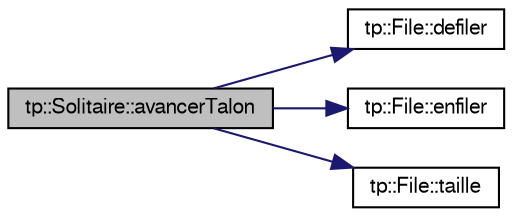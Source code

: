 digraph G
{
  edge [fontname="FreeSans",fontsize="10",labelfontname="FreeSans",labelfontsize="10"];
  node [fontname="FreeSans",fontsize="10",shape=record];
  rankdir="LR";
  Node1 [label="tp::Solitaire::avancerTalon",height=0.2,width=0.4,color="black", fillcolor="grey75", style="filled" fontcolor="black"];
  Node1 -> Node2 [color="midnightblue",fontsize="10",style="solid",fontname="FreeSans"];
  Node2 [label="tp::File::defiler",height=0.2,width=0.4,color="black", fillcolor="white", style="filled",URL="$classtp_1_1_file.html#a5b4655946c237457837ac8793fde14c1",tooltip="DÃ©filer un Ã©lÃ©ment."];
  Node1 -> Node3 [color="midnightblue",fontsize="10",style="solid",fontname="FreeSans"];
  Node3 [label="tp::File::enfiler",height=0.2,width=0.4,color="black", fillcolor="white", style="filled",URL="$classtp_1_1_file.html#a064d1872300759ba8d458c8efd056dbc",tooltip="Enfiler un nouvel Ã©lÃ©ment dans la file."];
  Node1 -> Node4 [color="midnightblue",fontsize="10",style="solid",fontname="FreeSans"];
  Node4 [label="tp::File::taille",height=0.2,width=0.4,color="black", fillcolor="white", style="filled",URL="$classtp_1_1_file.html#af248b9b110b4efeddcead5a3bec95919",tooltip="Demander la taille de la File."];
}
